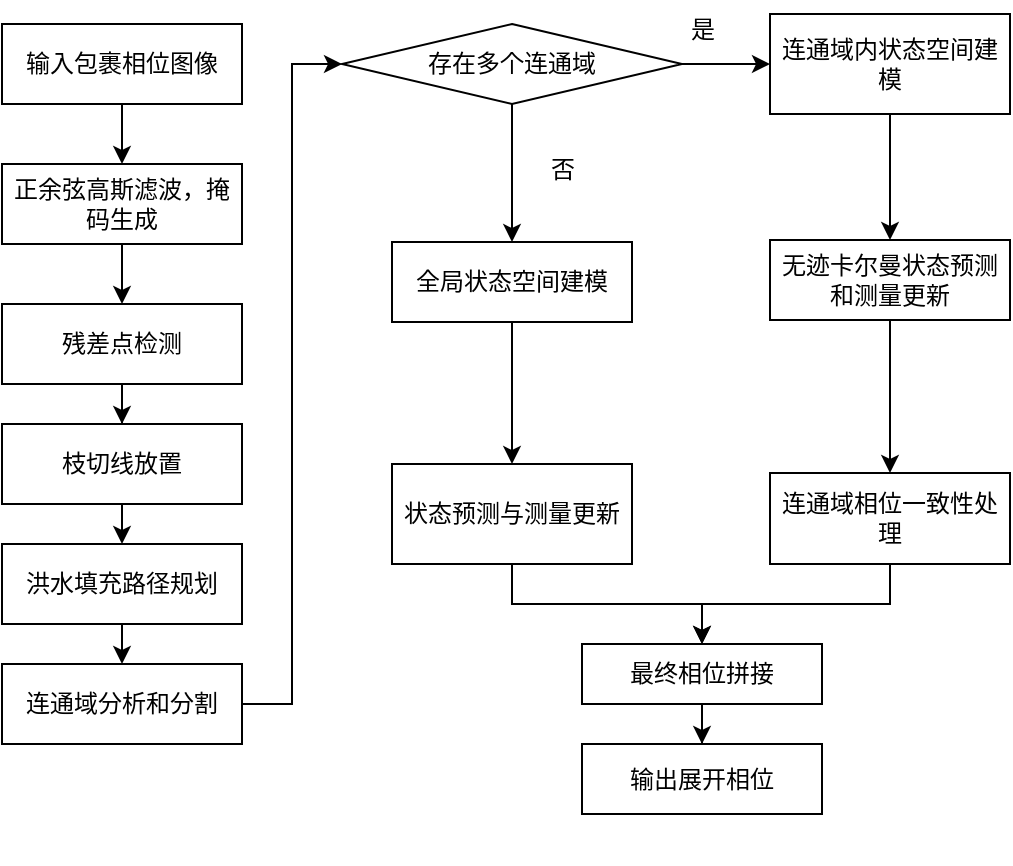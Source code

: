 <mxfile version="26.2.14">
  <diagram name="Page-1" id="AayuUpCktgxmd3Jreh6r">
    <mxGraphModel dx="1106" dy="571" grid="1" gridSize="10" guides="1" tooltips="1" connect="1" arrows="1" fold="1" page="1" pageScale="1" pageWidth="850" pageHeight="1100" math="0" shadow="0">
      <root>
        <mxCell id="0" />
        <mxCell id="1" parent="0" />
        <mxCell id="b29esXDhol74lhKbQ5Z7-54" value="" style="group" vertex="1" connectable="0" parent="1">
          <mxGeometry x="170" y="30" width="504" height="432" as="geometry" />
        </mxCell>
        <mxCell id="b29esXDhol74lhKbQ5Z7-16" style="edgeStyle=orthogonalEdgeStyle;rounded=0;orthogonalLoop=1;jettySize=auto;html=1;exitX=0.5;exitY=1;exitDx=0;exitDy=0;entryX=0.5;entryY=0;entryDx=0;entryDy=0;" edge="1" parent="b29esXDhol74lhKbQ5Z7-54" source="b29esXDhol74lhKbQ5Z7-1" target="b29esXDhol74lhKbQ5Z7-9">
          <mxGeometry relative="1" as="geometry" />
        </mxCell>
        <mxCell id="b29esXDhol74lhKbQ5Z7-1" value="输入包裹相位图像" style="rounded=0;whiteSpace=wrap;html=1;fillColor=none;strokeColor=default;" vertex="1" parent="b29esXDhol74lhKbQ5Z7-54">
          <mxGeometry y="12" width="120" height="40" as="geometry" />
        </mxCell>
        <mxCell id="b29esXDhol74lhKbQ5Z7-17" value="" style="edgeStyle=orthogonalEdgeStyle;rounded=0;orthogonalLoop=1;jettySize=auto;html=1;" edge="1" parent="b29esXDhol74lhKbQ5Z7-54" source="b29esXDhol74lhKbQ5Z7-9" target="b29esXDhol74lhKbQ5Z7-12">
          <mxGeometry relative="1" as="geometry" />
        </mxCell>
        <mxCell id="b29esXDhol74lhKbQ5Z7-9" value="正余弦高斯滤波，掩码生成" style="rounded=0;whiteSpace=wrap;html=1;fillColor=none;strokeColor=default;" vertex="1" parent="b29esXDhol74lhKbQ5Z7-54">
          <mxGeometry y="82" width="120" height="40" as="geometry" />
        </mxCell>
        <mxCell id="b29esXDhol74lhKbQ5Z7-19" value="" style="edgeStyle=orthogonalEdgeStyle;rounded=0;orthogonalLoop=1;jettySize=auto;html=1;" edge="1" parent="b29esXDhol74lhKbQ5Z7-54" source="b29esXDhol74lhKbQ5Z7-12" target="b29esXDhol74lhKbQ5Z7-18">
          <mxGeometry relative="1" as="geometry" />
        </mxCell>
        <mxCell id="b29esXDhol74lhKbQ5Z7-12" value="残差点检测" style="rounded=0;whiteSpace=wrap;html=1;fillColor=none;strokeColor=default;" vertex="1" parent="b29esXDhol74lhKbQ5Z7-54">
          <mxGeometry y="152" width="120" height="40" as="geometry" />
        </mxCell>
        <mxCell id="b29esXDhol74lhKbQ5Z7-23" style="edgeStyle=orthogonalEdgeStyle;rounded=0;orthogonalLoop=1;jettySize=auto;html=1;exitX=0.5;exitY=1;exitDx=0;exitDy=0;entryX=0.5;entryY=0;entryDx=0;entryDy=0;" edge="1" parent="b29esXDhol74lhKbQ5Z7-54" source="b29esXDhol74lhKbQ5Z7-18" target="b29esXDhol74lhKbQ5Z7-22">
          <mxGeometry relative="1" as="geometry" />
        </mxCell>
        <mxCell id="b29esXDhol74lhKbQ5Z7-18" value="枝切线放置" style="whiteSpace=wrap;html=1;fillColor=none;rounded=0;" vertex="1" parent="b29esXDhol74lhKbQ5Z7-54">
          <mxGeometry y="212" width="120" height="40" as="geometry" />
        </mxCell>
        <mxCell id="b29esXDhol74lhKbQ5Z7-27" value="" style="edgeStyle=orthogonalEdgeStyle;rounded=0;orthogonalLoop=1;jettySize=auto;html=1;" edge="1" parent="b29esXDhol74lhKbQ5Z7-54" source="b29esXDhol74lhKbQ5Z7-22">
          <mxGeometry relative="1" as="geometry">
            <mxPoint x="60" y="332" as="targetPoint" />
          </mxGeometry>
        </mxCell>
        <mxCell id="b29esXDhol74lhKbQ5Z7-22" value="洪水填充路径规划" style="whiteSpace=wrap;html=1;fillColor=none;rounded=0;" vertex="1" parent="b29esXDhol74lhKbQ5Z7-54">
          <mxGeometry y="272" width="120" height="40" as="geometry" />
        </mxCell>
        <mxCell id="b29esXDhol74lhKbQ5Z7-33" value="" style="edgeStyle=orthogonalEdgeStyle;rounded=0;orthogonalLoop=1;jettySize=auto;html=1;entryX=0;entryY=0.5;entryDx=0;entryDy=0;" edge="1" parent="b29esXDhol74lhKbQ5Z7-54" source="b29esXDhol74lhKbQ5Z7-28" target="b29esXDhol74lhKbQ5Z7-32">
          <mxGeometry relative="1" as="geometry" />
        </mxCell>
        <mxCell id="b29esXDhol74lhKbQ5Z7-28" value="连通域分析和分割" style="whiteSpace=wrap;html=1;fillColor=none;rounded=0;" vertex="1" parent="b29esXDhol74lhKbQ5Z7-54">
          <mxGeometry y="332" width="120" height="40" as="geometry" />
        </mxCell>
        <mxCell id="b29esXDhol74lhKbQ5Z7-38" value="" style="edgeStyle=orthogonalEdgeStyle;rounded=0;orthogonalLoop=1;jettySize=auto;html=1;" edge="1" parent="b29esXDhol74lhKbQ5Z7-54" source="b29esXDhol74lhKbQ5Z7-32" target="b29esXDhol74lhKbQ5Z7-37">
          <mxGeometry relative="1" as="geometry" />
        </mxCell>
        <mxCell id="b29esXDhol74lhKbQ5Z7-40" style="edgeStyle=orthogonalEdgeStyle;rounded=0;orthogonalLoop=1;jettySize=auto;html=1;exitX=0.5;exitY=1;exitDx=0;exitDy=0;" edge="1" parent="b29esXDhol74lhKbQ5Z7-54" source="b29esXDhol74lhKbQ5Z7-32" target="b29esXDhol74lhKbQ5Z7-39">
          <mxGeometry relative="1" as="geometry" />
        </mxCell>
        <mxCell id="b29esXDhol74lhKbQ5Z7-32" value="存在多个连通域" style="rhombus;whiteSpace=wrap;html=1;fillColor=none;rounded=0;" vertex="1" parent="b29esXDhol74lhKbQ5Z7-54">
          <mxGeometry x="170" y="12" width="170" height="40" as="geometry" />
        </mxCell>
        <mxCell id="b29esXDhol74lhKbQ5Z7-36" value="否" style="text;html=1;align=center;verticalAlign=middle;resizable=0;points=[];autosize=1;strokeColor=none;fillColor=none;" vertex="1" parent="b29esXDhol74lhKbQ5Z7-54">
          <mxGeometry x="260" y="70" width="40" height="30" as="geometry" />
        </mxCell>
        <mxCell id="b29esXDhol74lhKbQ5Z7-43" value="" style="edgeStyle=orthogonalEdgeStyle;rounded=0;orthogonalLoop=1;jettySize=auto;html=1;" edge="1" parent="b29esXDhol74lhKbQ5Z7-54" source="b29esXDhol74lhKbQ5Z7-37" target="b29esXDhol74lhKbQ5Z7-42">
          <mxGeometry relative="1" as="geometry" />
        </mxCell>
        <mxCell id="b29esXDhol74lhKbQ5Z7-37" value="连通域内状态空间建模" style="whiteSpace=wrap;html=1;fillColor=none;rounded=0;" vertex="1" parent="b29esXDhol74lhKbQ5Z7-54">
          <mxGeometry x="384" y="7" width="120" height="50" as="geometry" />
        </mxCell>
        <mxCell id="b29esXDhol74lhKbQ5Z7-45" value="" style="edgeStyle=orthogonalEdgeStyle;rounded=0;orthogonalLoop=1;jettySize=auto;html=1;" edge="1" parent="b29esXDhol74lhKbQ5Z7-54" source="b29esXDhol74lhKbQ5Z7-39" target="b29esXDhol74lhKbQ5Z7-44">
          <mxGeometry relative="1" as="geometry" />
        </mxCell>
        <mxCell id="b29esXDhol74lhKbQ5Z7-39" value="全局状态空间建模" style="rounded=0;whiteSpace=wrap;html=1;fillColor=none;strokeColor=default;" vertex="1" parent="b29esXDhol74lhKbQ5Z7-54">
          <mxGeometry x="195" y="121" width="120" height="40" as="geometry" />
        </mxCell>
        <mxCell id="b29esXDhol74lhKbQ5Z7-41" value="是" style="text;html=1;align=center;verticalAlign=middle;resizable=0;points=[];autosize=1;strokeColor=none;fillColor=none;" vertex="1" parent="b29esXDhol74lhKbQ5Z7-54">
          <mxGeometry x="330" width="40" height="30" as="geometry" />
        </mxCell>
        <mxCell id="b29esXDhol74lhKbQ5Z7-48" value="" style="edgeStyle=orthogonalEdgeStyle;rounded=0;orthogonalLoop=1;jettySize=auto;html=1;" edge="1" parent="b29esXDhol74lhKbQ5Z7-54" source="b29esXDhol74lhKbQ5Z7-42" target="b29esXDhol74lhKbQ5Z7-47">
          <mxGeometry relative="1" as="geometry" />
        </mxCell>
        <mxCell id="b29esXDhol74lhKbQ5Z7-42" value="无迹卡尔曼状态预测和测量更新" style="whiteSpace=wrap;html=1;fillColor=none;rounded=0;" vertex="1" parent="b29esXDhol74lhKbQ5Z7-54">
          <mxGeometry x="384" y="120" width="120" height="40" as="geometry" />
        </mxCell>
        <mxCell id="b29esXDhol74lhKbQ5Z7-50" value="" style="edgeStyle=orthogonalEdgeStyle;rounded=0;orthogonalLoop=1;jettySize=auto;html=1;" edge="1" parent="b29esXDhol74lhKbQ5Z7-54" source="b29esXDhol74lhKbQ5Z7-44" target="b29esXDhol74lhKbQ5Z7-49">
          <mxGeometry relative="1" as="geometry" />
        </mxCell>
        <mxCell id="b29esXDhol74lhKbQ5Z7-44" value="状态预测与测量更新" style="whiteSpace=wrap;html=1;fillColor=none;rounded=0;" vertex="1" parent="b29esXDhol74lhKbQ5Z7-54">
          <mxGeometry x="195" y="232" width="120" height="50" as="geometry" />
        </mxCell>
        <mxCell id="b29esXDhol74lhKbQ5Z7-51" style="edgeStyle=orthogonalEdgeStyle;rounded=0;orthogonalLoop=1;jettySize=auto;html=1;exitX=0.5;exitY=1;exitDx=0;exitDy=0;entryX=0.5;entryY=0;entryDx=0;entryDy=0;" edge="1" parent="b29esXDhol74lhKbQ5Z7-54" source="b29esXDhol74lhKbQ5Z7-47" target="b29esXDhol74lhKbQ5Z7-49">
          <mxGeometry relative="1" as="geometry" />
        </mxCell>
        <mxCell id="b29esXDhol74lhKbQ5Z7-47" value="连通域相位一致性处理" style="whiteSpace=wrap;html=1;fillColor=none;rounded=0;" vertex="1" parent="b29esXDhol74lhKbQ5Z7-54">
          <mxGeometry x="384" y="236.5" width="120" height="45.5" as="geometry" />
        </mxCell>
        <mxCell id="b29esXDhol74lhKbQ5Z7-53" value="" style="edgeStyle=orthogonalEdgeStyle;rounded=0;orthogonalLoop=1;jettySize=auto;html=1;" edge="1" parent="b29esXDhol74lhKbQ5Z7-54" source="b29esXDhol74lhKbQ5Z7-49" target="b29esXDhol74lhKbQ5Z7-52">
          <mxGeometry relative="1" as="geometry" />
        </mxCell>
        <mxCell id="b29esXDhol74lhKbQ5Z7-49" value="最终相位拼接" style="whiteSpace=wrap;html=1;fillColor=none;rounded=0;" vertex="1" parent="b29esXDhol74lhKbQ5Z7-54">
          <mxGeometry x="290" y="322" width="120" height="30" as="geometry" />
        </mxCell>
        <mxCell id="b29esXDhol74lhKbQ5Z7-52" value="输出展开相位" style="whiteSpace=wrap;html=1;fillColor=none;rounded=0;" vertex="1" parent="b29esXDhol74lhKbQ5Z7-54">
          <mxGeometry x="290" y="372" width="120" height="35" as="geometry" />
        </mxCell>
      </root>
    </mxGraphModel>
  </diagram>
</mxfile>
